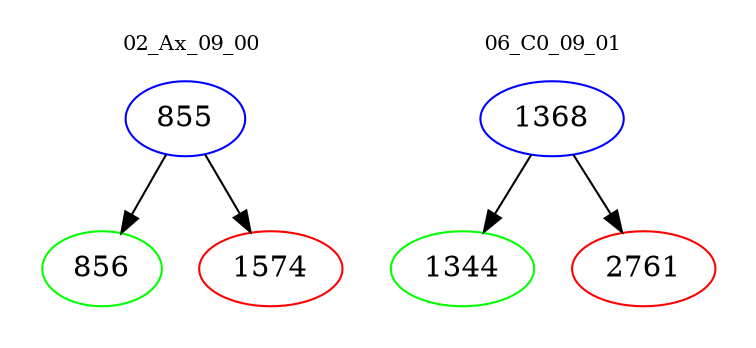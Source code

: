 digraph{
subgraph cluster_0 {
color = white
label = "02_Ax_09_00";
fontsize=10;
T0_855 [label="855", color="blue"]
T0_855 -> T0_856 [color="black"]
T0_856 [label="856", color="green"]
T0_855 -> T0_1574 [color="black"]
T0_1574 [label="1574", color="red"]
}
subgraph cluster_1 {
color = white
label = "06_C0_09_01";
fontsize=10;
T1_1368 [label="1368", color="blue"]
T1_1368 -> T1_1344 [color="black"]
T1_1344 [label="1344", color="green"]
T1_1368 -> T1_2761 [color="black"]
T1_2761 [label="2761", color="red"]
}
}
